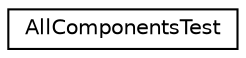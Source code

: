digraph G
{
  edge [fontname="Helvetica",fontsize="10",labelfontname="Helvetica",labelfontsize="10"];
  node [fontname="Helvetica",fontsize="10",shape=record];
  rankdir=LR;
  Node1 [label="AllComponentsTest",height=0.2,width=0.4,color="black", fillcolor="white", style="filled",URL="$class_all_components_test.html"];
}

